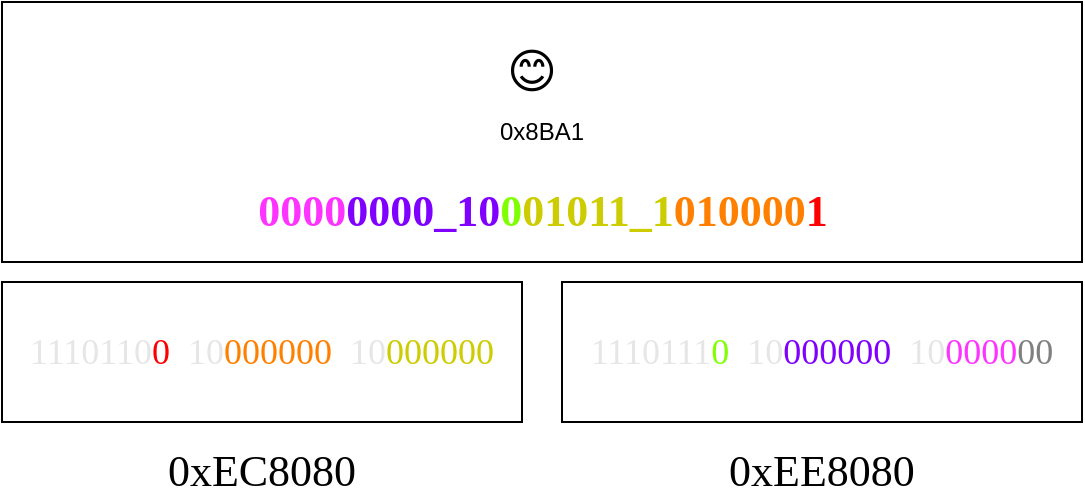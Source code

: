 <mxfile>
    <diagram id="919AZCYdJnvEH8ePg3su" name="第 1 页">
        <mxGraphModel dx="841" dy="603" grid="1" gridSize="10" guides="1" tooltips="1" connect="1" arrows="1" fold="1" page="1" pageScale="1" pageWidth="827" pageHeight="1169" math="0" shadow="0">
            <root>
                <mxCell id="0"/>
                <mxCell id="1" parent="0"/>
                <mxCell id="6" value="" style="rounded=0;whiteSpace=wrap;html=1;fontFamily=Tahoma;fontSize=22;" parent="1" vertex="1">
                    <mxGeometry x="130" y="280" width="260" height="70" as="geometry"/>
                </mxCell>
                <mxCell id="8" value="" style="group" parent="1" vertex="1" connectable="0">
                    <mxGeometry x="130" y="140" width="540" height="130" as="geometry"/>
                </mxCell>
                <mxCell id="2" value="" style="rounded=0;whiteSpace=wrap;html=1;" parent="8" vertex="1">
                    <mxGeometry width="540.0" height="130" as="geometry"/>
                </mxCell>
                <mxCell id="3" value="0x8BA1" style="text;html=1;strokeColor=none;fillColor=none;align=center;verticalAlign=middle;whiteSpace=wrap;rounded=0;" parent="8" vertex="1">
                    <mxGeometry x="195.0" y="50" width="150" height="30" as="geometry"/>
                </mxCell>
                <mxCell id="4" value="&lt;font color=&quot;#ff33ff&quot;&gt;0000&lt;/font&gt;&lt;font color=&quot;#7f00ff&quot;&gt;0000_10&lt;/font&gt;&lt;font color=&quot;#80ff00&quot;&gt;0&lt;/font&gt;&lt;font color=&quot;#cccc00&quot;&gt;01011_1&lt;/font&gt;&lt;font color=&quot;#ff8000&quot;&gt;010000&lt;/font&gt;&lt;font color=&quot;#ff0000&quot;&gt;1&lt;/font&gt;" style="text;html=1;strokeColor=none;fillColor=none;align=center;verticalAlign=middle;whiteSpace=wrap;rounded=0;fontSize=22;fontStyle=1;fontFamily=Tahoma;" parent="8" vertex="1">
                    <mxGeometry x="27.5" y="90" width="485.0" height="30" as="geometry"/>
                </mxCell>
                <mxCell id="5" value="😊" style="text;html=1;strokeColor=none;fillColor=none;align=center;verticalAlign=middle;whiteSpace=wrap;rounded=0;fontSize=24;" parent="8" vertex="1">
                    <mxGeometry x="210" y="20" width="110.0" height="30" as="geometry"/>
                </mxCell>
                <mxCell id="10" value="0xEC8080" style="text;html=1;strokeColor=none;fillColor=none;align=center;verticalAlign=middle;whiteSpace=wrap;rounded=0;fontFamily=Tahoma;fontSize=22;" parent="1" vertex="1">
                    <mxGeometry x="205" y="360" width="110" height="30" as="geometry"/>
                </mxCell>
                <mxCell id="11" value="0xEE8080" style="text;html=1;strokeColor=none;fillColor=none;align=center;verticalAlign=middle;whiteSpace=wrap;rounded=0;fontFamily=Tahoma;fontSize=22;" parent="1" vertex="1">
                    <mxGeometry x="485" y="360" width="110" height="30" as="geometry"/>
                </mxCell>
                <mxCell id="16" value="&lt;font color=&quot;#e6e6e6&quot;&gt;1110110&lt;/font&gt;&lt;font color=&quot;#ff0000&quot;&gt;0&lt;/font&gt;&lt;font color=&quot;#ffffff&quot;&gt;_&lt;/font&gt;&lt;font color=&quot;#e6e6e6&quot;&gt;10&lt;/font&gt;&lt;font color=&quot;#ff8000&quot;&gt;000000&lt;/font&gt;&lt;font color=&quot;#ffffff&quot;&gt;_&lt;/font&gt;&lt;font color=&quot;#e6e6e6&quot;&gt;10&lt;/font&gt;&lt;font color=&quot;#cccc00&quot;&gt;000000&lt;/font&gt;" style="text;html=1;strokeColor=none;fillColor=none;align=center;verticalAlign=middle;whiteSpace=wrap;rounded=0;fontFamily=Tahoma;fontSize=18;" parent="1" vertex="1">
                    <mxGeometry x="140" y="300" width="240" height="30" as="geometry"/>
                </mxCell>
                <mxCell id="17" value="" style="rounded=0;whiteSpace=wrap;html=1;fontFamily=Tahoma;fontSize=22;" parent="1" vertex="1">
                    <mxGeometry x="410" y="280" width="260" height="70" as="geometry"/>
                </mxCell>
                <mxCell id="18" value="&lt;font color=&quot;#e6e6e6&quot;&gt;1110111&lt;/font&gt;&lt;font color=&quot;#80ff00&quot;&gt;0&lt;/font&gt;&lt;font color=&quot;#ffffff&quot;&gt;_&lt;/font&gt;&lt;font color=&quot;#e6e6e6&quot;&gt;10&lt;/font&gt;&lt;font color=&quot;#7f00ff&quot;&gt;000000&lt;/font&gt;&lt;font color=&quot;#ffffff&quot;&gt;_&lt;/font&gt;&lt;font color=&quot;#e6e6e6&quot;&gt;10&lt;/font&gt;&lt;font color=&quot;#ff33ff&quot;&gt;0000&lt;/font&gt;&lt;font color=&quot;#808080&quot;&gt;00&lt;/font&gt;" style="text;html=1;strokeColor=none;fillColor=none;align=center;verticalAlign=middle;whiteSpace=wrap;rounded=0;fontFamily=Tahoma;fontSize=18;" parent="1" vertex="1">
                    <mxGeometry x="420" y="300" width="240" height="30" as="geometry"/>
                </mxCell>
            </root>
        </mxGraphModel>
    </diagram>
</mxfile>